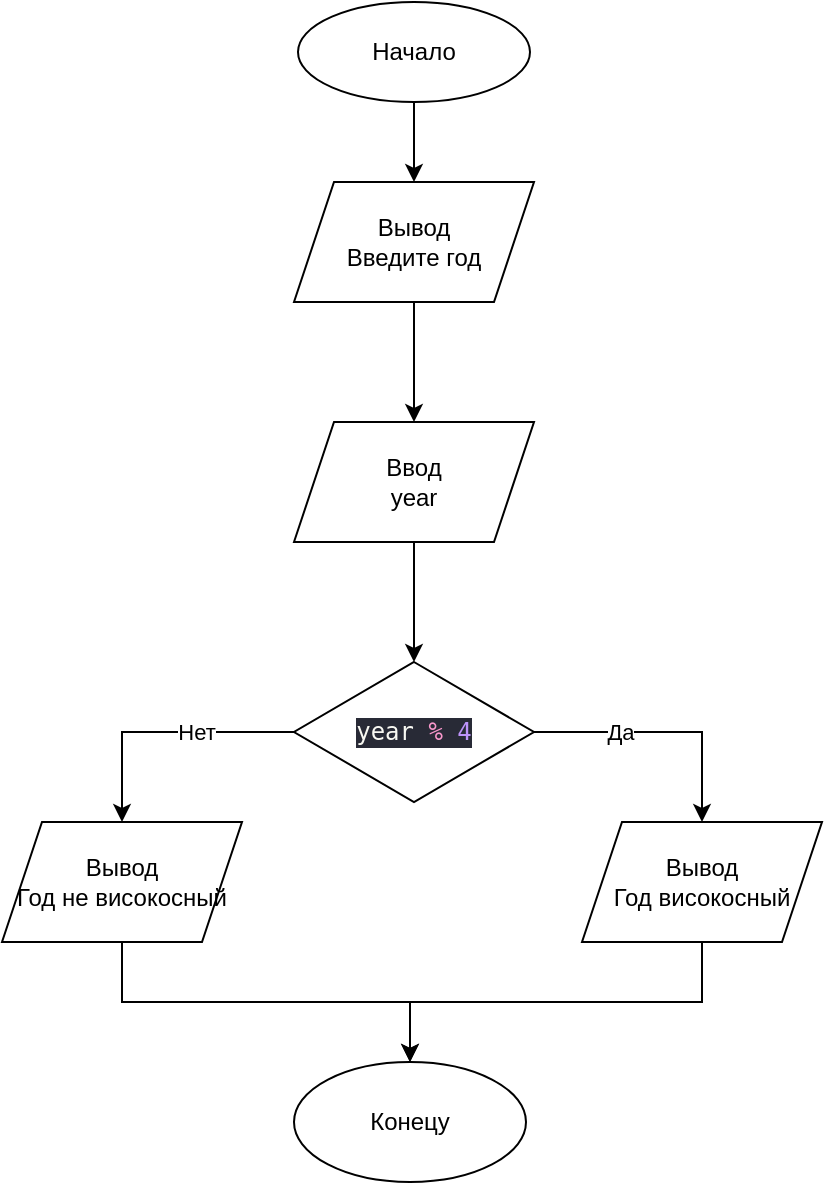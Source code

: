 <mxfile version="14.2.7" type="github">
  <diagram id="C5RBs43oDa-KdzZeNtuy" name="Page-1">
    <mxGraphModel dx="2022" dy="1124" grid="1" gridSize="10" guides="1" tooltips="1" connect="1" arrows="1" fold="1" page="1" pageScale="1" pageWidth="827" pageHeight="1169" math="0" shadow="0">
      <root>
        <mxCell id="WIyWlLk6GJQsqaUBKTNV-0" />
        <mxCell id="WIyWlLk6GJQsqaUBKTNV-1" parent="WIyWlLk6GJQsqaUBKTNV-0" />
        <mxCell id="cMpApmtrPq95qFK_FHQi-10" style="edgeStyle=orthogonalEdgeStyle;rounded=0;orthogonalLoop=1;jettySize=auto;html=1;" edge="1" parent="WIyWlLk6GJQsqaUBKTNV-1" source="cMpApmtrPq95qFK_FHQi-0" target="cMpApmtrPq95qFK_FHQi-8">
          <mxGeometry relative="1" as="geometry" />
        </mxCell>
        <mxCell id="cMpApmtrPq95qFK_FHQi-0" value="Начало" style="ellipse;whiteSpace=wrap;html=1;" vertex="1" parent="WIyWlLk6GJQsqaUBKTNV-1">
          <mxGeometry x="298" y="70" width="116" height="50" as="geometry" />
        </mxCell>
        <mxCell id="cMpApmtrPq95qFK_FHQi-1" value="Конецу" style="ellipse;whiteSpace=wrap;html=1;" vertex="1" parent="WIyWlLk6GJQsqaUBKTNV-1">
          <mxGeometry x="296" y="600" width="116" height="60" as="geometry" />
        </mxCell>
        <mxCell id="cMpApmtrPq95qFK_FHQi-11" style="edgeStyle=orthogonalEdgeStyle;rounded=0;orthogonalLoop=1;jettySize=auto;html=1;" edge="1" parent="WIyWlLk6GJQsqaUBKTNV-1" source="cMpApmtrPq95qFK_FHQi-8" target="cMpApmtrPq95qFK_FHQi-9">
          <mxGeometry relative="1" as="geometry" />
        </mxCell>
        <mxCell id="cMpApmtrPq95qFK_FHQi-8" value="Вывод&lt;br&gt;Введите год" style="shape=parallelogram;perimeter=parallelogramPerimeter;whiteSpace=wrap;html=1;fixedSize=1;" vertex="1" parent="WIyWlLk6GJQsqaUBKTNV-1">
          <mxGeometry x="296" y="160" width="120" height="60" as="geometry" />
        </mxCell>
        <mxCell id="cMpApmtrPq95qFK_FHQi-12" style="edgeStyle=orthogonalEdgeStyle;rounded=0;orthogonalLoop=1;jettySize=auto;html=1;" edge="1" parent="WIyWlLk6GJQsqaUBKTNV-1" source="cMpApmtrPq95qFK_FHQi-9" target="cMpApmtrPq95qFK_FHQi-7">
          <mxGeometry relative="1" as="geometry" />
        </mxCell>
        <mxCell id="cMpApmtrPq95qFK_FHQi-9" value="Ввод&lt;br&gt;year" style="shape=parallelogram;perimeter=parallelogramPerimeter;whiteSpace=wrap;html=1;fixedSize=1;" vertex="1" parent="WIyWlLk6GJQsqaUBKTNV-1">
          <mxGeometry x="296" y="280" width="120" height="60" as="geometry" />
        </mxCell>
        <mxCell id="cMpApmtrPq95qFK_FHQi-16" style="edgeStyle=orthogonalEdgeStyle;rounded=0;orthogonalLoop=1;jettySize=auto;html=1;" edge="1" parent="WIyWlLk6GJQsqaUBKTNV-1" source="cMpApmtrPq95qFK_FHQi-13" target="cMpApmtrPq95qFK_FHQi-1">
          <mxGeometry relative="1" as="geometry">
            <Array as="points">
              <mxPoint x="500" y="570" />
              <mxPoint x="354" y="570" />
            </Array>
          </mxGeometry>
        </mxCell>
        <mxCell id="cMpApmtrPq95qFK_FHQi-13" value="Вывод&lt;br&gt;Год високосный" style="shape=parallelogram;perimeter=parallelogramPerimeter;whiteSpace=wrap;html=1;fixedSize=1;" vertex="1" parent="WIyWlLk6GJQsqaUBKTNV-1">
          <mxGeometry x="440" y="480" width="120" height="60" as="geometry" />
        </mxCell>
        <mxCell id="cMpApmtrPq95qFK_FHQi-15" style="edgeStyle=orthogonalEdgeStyle;rounded=0;orthogonalLoop=1;jettySize=auto;html=1;" edge="1" parent="WIyWlLk6GJQsqaUBKTNV-1" source="cMpApmtrPq95qFK_FHQi-14" target="cMpApmtrPq95qFK_FHQi-1">
          <mxGeometry relative="1" as="geometry">
            <Array as="points">
              <mxPoint x="210" y="570" />
              <mxPoint x="354" y="570" />
            </Array>
          </mxGeometry>
        </mxCell>
        <mxCell id="cMpApmtrPq95qFK_FHQi-14" value="Вывод&lt;br&gt;Год не високосный" style="shape=parallelogram;perimeter=parallelogramPerimeter;whiteSpace=wrap;html=1;fixedSize=1;" vertex="1" parent="WIyWlLk6GJQsqaUBKTNV-1">
          <mxGeometry x="150" y="480" width="120" height="60" as="geometry" />
        </mxCell>
        <mxCell id="cMpApmtrPq95qFK_FHQi-3" style="edgeStyle=orthogonalEdgeStyle;rounded=0;orthogonalLoop=1;jettySize=auto;html=1;" edge="1" parent="WIyWlLk6GJQsqaUBKTNV-1" source="cMpApmtrPq95qFK_FHQi-7" target="cMpApmtrPq95qFK_FHQi-13">
          <mxGeometry x="236.0" y="400" as="geometry">
            <mxPoint x="476.0" y="435" as="targetPoint" />
          </mxGeometry>
        </mxCell>
        <mxCell id="cMpApmtrPq95qFK_FHQi-4" value="Да" style="edgeLabel;html=1;align=center;verticalAlign=middle;resizable=0;points=[];" vertex="1" connectable="0" parent="cMpApmtrPq95qFK_FHQi-3">
          <mxGeometry x="-0.33" y="-3" relative="1" as="geometry">
            <mxPoint y="-3" as="offset" />
          </mxGeometry>
        </mxCell>
        <mxCell id="cMpApmtrPq95qFK_FHQi-5" style="edgeStyle=orthogonalEdgeStyle;rounded=0;orthogonalLoop=1;jettySize=auto;html=1;" edge="1" parent="WIyWlLk6GJQsqaUBKTNV-1" source="cMpApmtrPq95qFK_FHQi-7" target="cMpApmtrPq95qFK_FHQi-14">
          <mxGeometry x="236.0" y="400" as="geometry">
            <mxPoint x="236.0" y="435" as="targetPoint" />
          </mxGeometry>
        </mxCell>
        <mxCell id="cMpApmtrPq95qFK_FHQi-6" value="Нет" style="edgeLabel;html=1;align=center;verticalAlign=middle;resizable=0;points=[];" vertex="1" connectable="0" parent="cMpApmtrPq95qFK_FHQi-5">
          <mxGeometry x="-0.279" relative="1" as="geometry">
            <mxPoint x="-2.07" as="offset" />
          </mxGeometry>
        </mxCell>
        <mxCell id="cMpApmtrPq95qFK_FHQi-7" value="&lt;pre style=&quot;background-color: #282a36 ; color: #f8f8f2 ; font-family: &amp;quot;jetbrains mono&amp;quot; , monospace ; font-size: 9 8pt&quot;&gt;year &lt;span style=&quot;color: #f998cc&quot;&gt;% &lt;/span&gt;&lt;span style=&quot;color: #bd93f9&quot;&gt;4&lt;/span&gt;&lt;/pre&gt;" style="rhombus;whiteSpace=wrap;html=1;" vertex="1" parent="WIyWlLk6GJQsqaUBKTNV-1">
          <mxGeometry x="296.0" y="400" width="120" height="70" as="geometry" />
        </mxCell>
      </root>
    </mxGraphModel>
  </diagram>
</mxfile>
